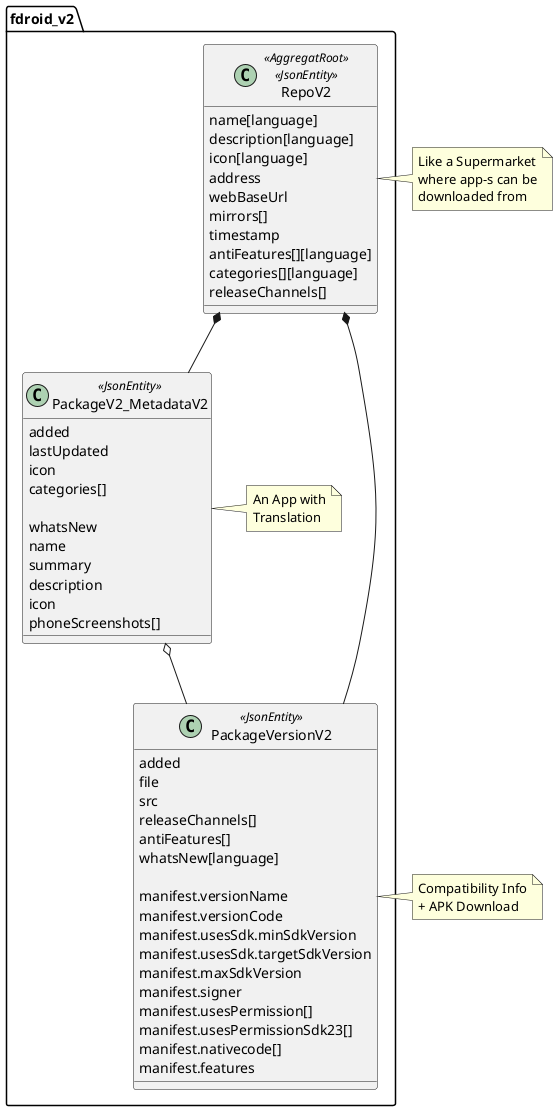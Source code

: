 @startuml
note "Like a Supermarket\nwhere app-s can be\ndownloaded from" as NoteRepo
class fdroid_v2.RepoV2 <<AggregatRoot>><<JsonEntity>> {
    name[language]
    description[language]
    icon[language]
    address
    webBaseUrl
    mirrors[]
    timestamp
    antiFeatures[][language]
    categories[][language]
    releaseChannels[]
}

note "An App with\nTranslation" as fdroid_v2.NoteLocalized
class fdroid_v2.PackageV2_MetadataV2 <<JsonEntity>> {
  added
  lastUpdated
  icon
  categories[]

  whatsNew
  name
  summary
  description
  icon
  phoneScreenshots[]
}

note "Compatibility Info\n+ APK Download" as NoteVersion
class fdroid_v2.PackageVersionV2 <<JsonEntity>> {
    added
    file
    src
    releaseChannels[]
    antiFeatures[]
    whatsNew[language]

    manifest.versionName
    manifest.versionCode
    manifest.usesSdk.minSdkVersion
    manifest.usesSdk.targetSdkVersion
    manifest.maxSdkVersion
    manifest.signer
    manifest.usesPermission[]
    manifest.usesPermissionSdk23[]
    manifest.nativecode[]
    manifest.features
}

fdroid_v2.RepoV2 *-- fdroid_v2.PackageV2_MetadataV2
fdroid_v2.PackageV2_MetadataV2 o-- fdroid_v2.PackageVersionV2
fdroid_v2.PackageV2_MetadataV2 - fdroid_v2.NoteLocalized
fdroid_v2.RepoV2 *-- fdroid_v2.PackageVersionV2

fdroid_v2.RepoV2 . NoteRepo
fdroid_v2.PackageVersionV2 - NoteVersion
@enduml